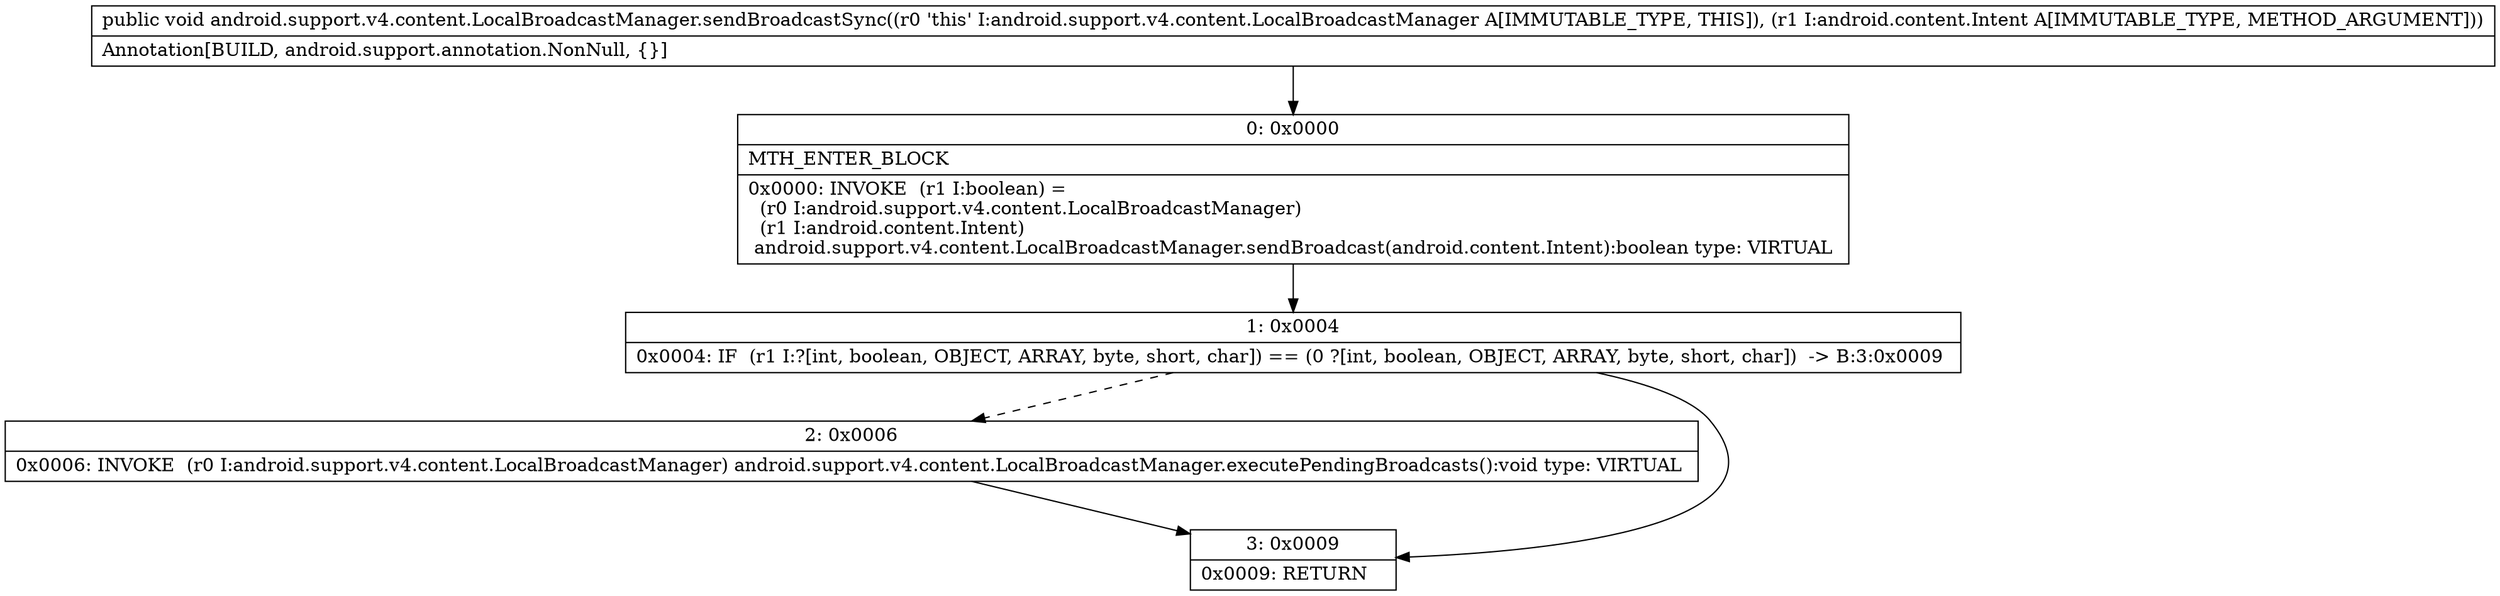 digraph "CFG forandroid.support.v4.content.LocalBroadcastManager.sendBroadcastSync(Landroid\/content\/Intent;)V" {
Node_0 [shape=record,label="{0\:\ 0x0000|MTH_ENTER_BLOCK\l|0x0000: INVOKE  (r1 I:boolean) = \l  (r0 I:android.support.v4.content.LocalBroadcastManager)\l  (r1 I:android.content.Intent)\l android.support.v4.content.LocalBroadcastManager.sendBroadcast(android.content.Intent):boolean type: VIRTUAL \l}"];
Node_1 [shape=record,label="{1\:\ 0x0004|0x0004: IF  (r1 I:?[int, boolean, OBJECT, ARRAY, byte, short, char]) == (0 ?[int, boolean, OBJECT, ARRAY, byte, short, char])  \-\> B:3:0x0009 \l}"];
Node_2 [shape=record,label="{2\:\ 0x0006|0x0006: INVOKE  (r0 I:android.support.v4.content.LocalBroadcastManager) android.support.v4.content.LocalBroadcastManager.executePendingBroadcasts():void type: VIRTUAL \l}"];
Node_3 [shape=record,label="{3\:\ 0x0009|0x0009: RETURN   \l}"];
MethodNode[shape=record,label="{public void android.support.v4.content.LocalBroadcastManager.sendBroadcastSync((r0 'this' I:android.support.v4.content.LocalBroadcastManager A[IMMUTABLE_TYPE, THIS]), (r1 I:android.content.Intent A[IMMUTABLE_TYPE, METHOD_ARGUMENT]))  | Annotation[BUILD, android.support.annotation.NonNull, \{\}]\l}"];
MethodNode -> Node_0;
Node_0 -> Node_1;
Node_1 -> Node_2[style=dashed];
Node_1 -> Node_3;
Node_2 -> Node_3;
}

